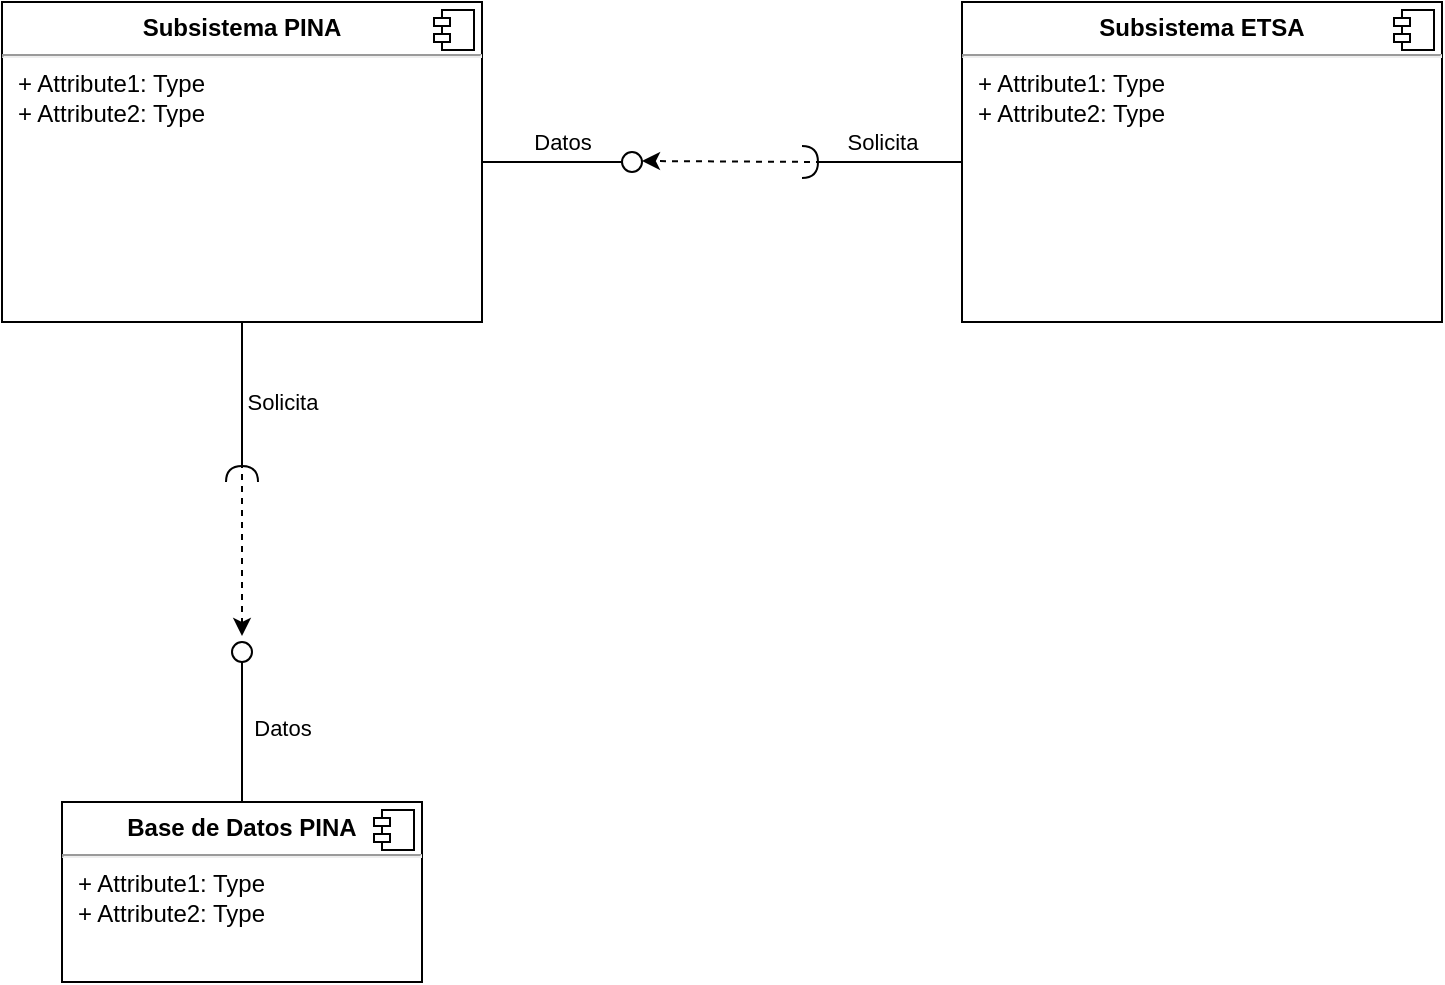<mxfile version="14.7.6" type="github"><diagram id="MdKtoK_RENReXs82-K8u" name="Page-1"><mxGraphModel dx="1102" dy="582" grid="1" gridSize="10" guides="1" tooltips="1" connect="1" arrows="1" fold="1" page="1" pageScale="1" pageWidth="1169" pageHeight="827" math="0" shadow="0"><root><mxCell id="0"/><mxCell id="1" parent="0"/><mxCell id="WDur1Cv2T1Mm-qldrju6-5" value="&lt;p style=&quot;margin: 0px ; margin-top: 6px ; text-align: center&quot;&gt;&lt;b&gt;Subsistema ETSA&lt;/b&gt;&lt;/p&gt;&lt;hr&gt;&lt;p style=&quot;margin: 0px ; margin-left: 8px&quot;&gt;+ Attribute1: Type&lt;br&gt;+ Attribute2: Type&lt;/p&gt;" style="align=left;overflow=fill;html=1;dropTarget=0;" parent="1" vertex="1"><mxGeometry x="520" y="160" width="240" height="160" as="geometry"/></mxCell><mxCell id="WDur1Cv2T1Mm-qldrju6-6" value="" style="shape=component;jettyWidth=8;jettyHeight=4;" parent="WDur1Cv2T1Mm-qldrju6-5" vertex="1"><mxGeometry x="1" width="20" height="20" relative="1" as="geometry"><mxPoint x="-24" y="4" as="offset"/></mxGeometry></mxCell><mxCell id="9fyUYvFx3Kznos_2-3Rt-1" value="&lt;p style=&quot;margin: 0px ; margin-top: 6px ; text-align: center&quot;&gt;&lt;b&gt;Subsistema PINA&lt;/b&gt;&lt;/p&gt;&lt;hr&gt;&lt;p style=&quot;margin: 0px ; margin-left: 8px&quot;&gt;+ Attribute1: Type&lt;br&gt;+ Attribute2: Type&lt;/p&gt;" style="align=left;overflow=fill;html=1;dropTarget=0;" vertex="1" parent="1"><mxGeometry x="40" y="160" width="240" height="160" as="geometry"/></mxCell><mxCell id="9fyUYvFx3Kznos_2-3Rt-2" value="" style="shape=component;jettyWidth=8;jettyHeight=4;" vertex="1" parent="9fyUYvFx3Kznos_2-3Rt-1"><mxGeometry x="1" width="20" height="20" relative="1" as="geometry"><mxPoint x="-24" y="4" as="offset"/></mxGeometry></mxCell><mxCell id="9fyUYvFx3Kznos_2-3Rt-22" value="&lt;p style=&quot;margin: 0px ; margin-top: 6px ; text-align: center&quot;&gt;&lt;b&gt;Base de Datos PINA&lt;/b&gt;&lt;/p&gt;&lt;hr&gt;&lt;p style=&quot;margin: 0px ; margin-left: 8px&quot;&gt;+ Attribute1: Type&lt;br&gt;+ Attribute2: Type&lt;/p&gt;" style="align=left;overflow=fill;html=1;dropTarget=0;" vertex="1" parent="1"><mxGeometry x="70" y="560" width="180" height="90" as="geometry"/></mxCell><mxCell id="9fyUYvFx3Kznos_2-3Rt-23" value="" style="shape=component;jettyWidth=8;jettyHeight=4;" vertex="1" parent="9fyUYvFx3Kznos_2-3Rt-22"><mxGeometry x="1" width="20" height="20" relative="1" as="geometry"><mxPoint x="-24" y="4" as="offset"/></mxGeometry></mxCell><mxCell id="9fyUYvFx3Kznos_2-3Rt-28" value="" style="rounded=0;orthogonalLoop=1;jettySize=auto;html=1;endArrow=none;endFill=0;exitX=0.5;exitY=0;exitDx=0;exitDy=0;" edge="1" target="9fyUYvFx3Kznos_2-3Rt-30" parent="1" source="9fyUYvFx3Kznos_2-3Rt-22"><mxGeometry relative="1" as="geometry"><mxPoint x="210" y="480" as="sourcePoint"/></mxGeometry></mxCell><mxCell id="9fyUYvFx3Kznos_2-3Rt-39" value="Datos" style="edgeLabel;html=1;align=center;verticalAlign=middle;resizable=0;points=[];" vertex="1" connectable="0" parent="9fyUYvFx3Kznos_2-3Rt-28"><mxGeometry x="0.5" y="1" relative="1" as="geometry"><mxPoint x="21" y="15" as="offset"/></mxGeometry></mxCell><mxCell id="9fyUYvFx3Kznos_2-3Rt-29" value="" style="rounded=0;orthogonalLoop=1;jettySize=auto;html=1;endArrow=halfCircle;endFill=0;endSize=6;strokeWidth=1;exitX=0.5;exitY=1;exitDx=0;exitDy=0;" edge="1" parent="1" source="9fyUYvFx3Kznos_2-3Rt-1"><mxGeometry relative="1" as="geometry"><mxPoint x="160" y="340" as="sourcePoint"/><mxPoint x="160" y="400" as="targetPoint"/></mxGeometry></mxCell><mxCell id="9fyUYvFx3Kznos_2-3Rt-38" value="Solicita" style="edgeLabel;html=1;align=center;verticalAlign=middle;resizable=0;points=[];" vertex="1" connectable="0" parent="9fyUYvFx3Kznos_2-3Rt-29"><mxGeometry x="-0.45" y="-2" relative="1" as="geometry"><mxPoint x="22" y="18" as="offset"/></mxGeometry></mxCell><mxCell id="9fyUYvFx3Kznos_2-3Rt-30" value="" style="ellipse;whiteSpace=wrap;html=1;fontFamily=Helvetica;fontSize=12;fontColor=#000000;align=center;strokeColor=#000000;fillColor=#ffffff;points=[];aspect=fixed;resizable=0;" vertex="1" parent="1"><mxGeometry x="155" y="480" width="10" height="10" as="geometry"/></mxCell><mxCell id="9fyUYvFx3Kznos_2-3Rt-31" value="" style="rounded=0;orthogonalLoop=1;jettySize=auto;html=1;endArrow=none;endFill=0;exitX=1;exitY=0.5;exitDx=0;exitDy=0;" edge="1" target="9fyUYvFx3Kznos_2-3Rt-33" parent="1" source="9fyUYvFx3Kznos_2-3Rt-1"><mxGeometry relative="1" as="geometry"><mxPoint x="430" y="365" as="sourcePoint"/></mxGeometry></mxCell><mxCell id="9fyUYvFx3Kznos_2-3Rt-32" value="" style="rounded=0;orthogonalLoop=1;jettySize=auto;html=1;endArrow=halfCircle;endFill=0;endSize=6;strokeWidth=1;exitX=0;exitY=0.5;exitDx=0;exitDy=0;" edge="1" parent="1" source="WDur1Cv2T1Mm-qldrju6-5"><mxGeometry relative="1" as="geometry"><mxPoint x="490" y="220" as="sourcePoint"/><mxPoint x="440" y="240" as="targetPoint"/></mxGeometry></mxCell><mxCell id="9fyUYvFx3Kznos_2-3Rt-35" value="Datos" style="edgeLabel;html=1;align=center;verticalAlign=middle;resizable=0;points=[];" vertex="1" connectable="0" parent="9fyUYvFx3Kznos_2-3Rt-32"><mxGeometry x="-0.475" relative="1" as="geometry"><mxPoint x="-179" y="-10" as="offset"/></mxGeometry></mxCell><mxCell id="9fyUYvFx3Kznos_2-3Rt-36" value="Solicita" style="edgeLabel;html=1;align=center;verticalAlign=middle;resizable=0;points=[];" vertex="1" connectable="0" parent="9fyUYvFx3Kznos_2-3Rt-32"><mxGeometry x="0.475" y="1" relative="1" as="geometry"><mxPoint x="19" y="-11" as="offset"/></mxGeometry></mxCell><mxCell id="9fyUYvFx3Kznos_2-3Rt-33" value="" style="ellipse;whiteSpace=wrap;html=1;fontFamily=Helvetica;fontSize=12;fontColor=#000000;align=center;strokeColor=#000000;fillColor=#ffffff;points=[];aspect=fixed;resizable=0;" vertex="1" parent="1"><mxGeometry x="350" y="235" width="10" height="10" as="geometry"/></mxCell><mxCell id="9fyUYvFx3Kznos_2-3Rt-34" value="" style="endArrow=classic;html=1;dashed=1;" edge="1" parent="1"><mxGeometry width="50" height="50" relative="1" as="geometry"><mxPoint x="450" y="240" as="sourcePoint"/><mxPoint x="360" y="239.5" as="targetPoint"/></mxGeometry></mxCell><mxCell id="9fyUYvFx3Kznos_2-3Rt-37" value="" style="endArrow=classic;html=1;dashed=1;entryX=0.5;entryY=-0.3;entryDx=0;entryDy=0;entryPerimeter=0;" edge="1" parent="1" target="9fyUYvFx3Kznos_2-3Rt-30"><mxGeometry width="50" height="50" relative="1" as="geometry"><mxPoint x="160" y="390" as="sourcePoint"/><mxPoint x="165" y="440" as="targetPoint"/></mxGeometry></mxCell></root></mxGraphModel></diagram></mxfile>